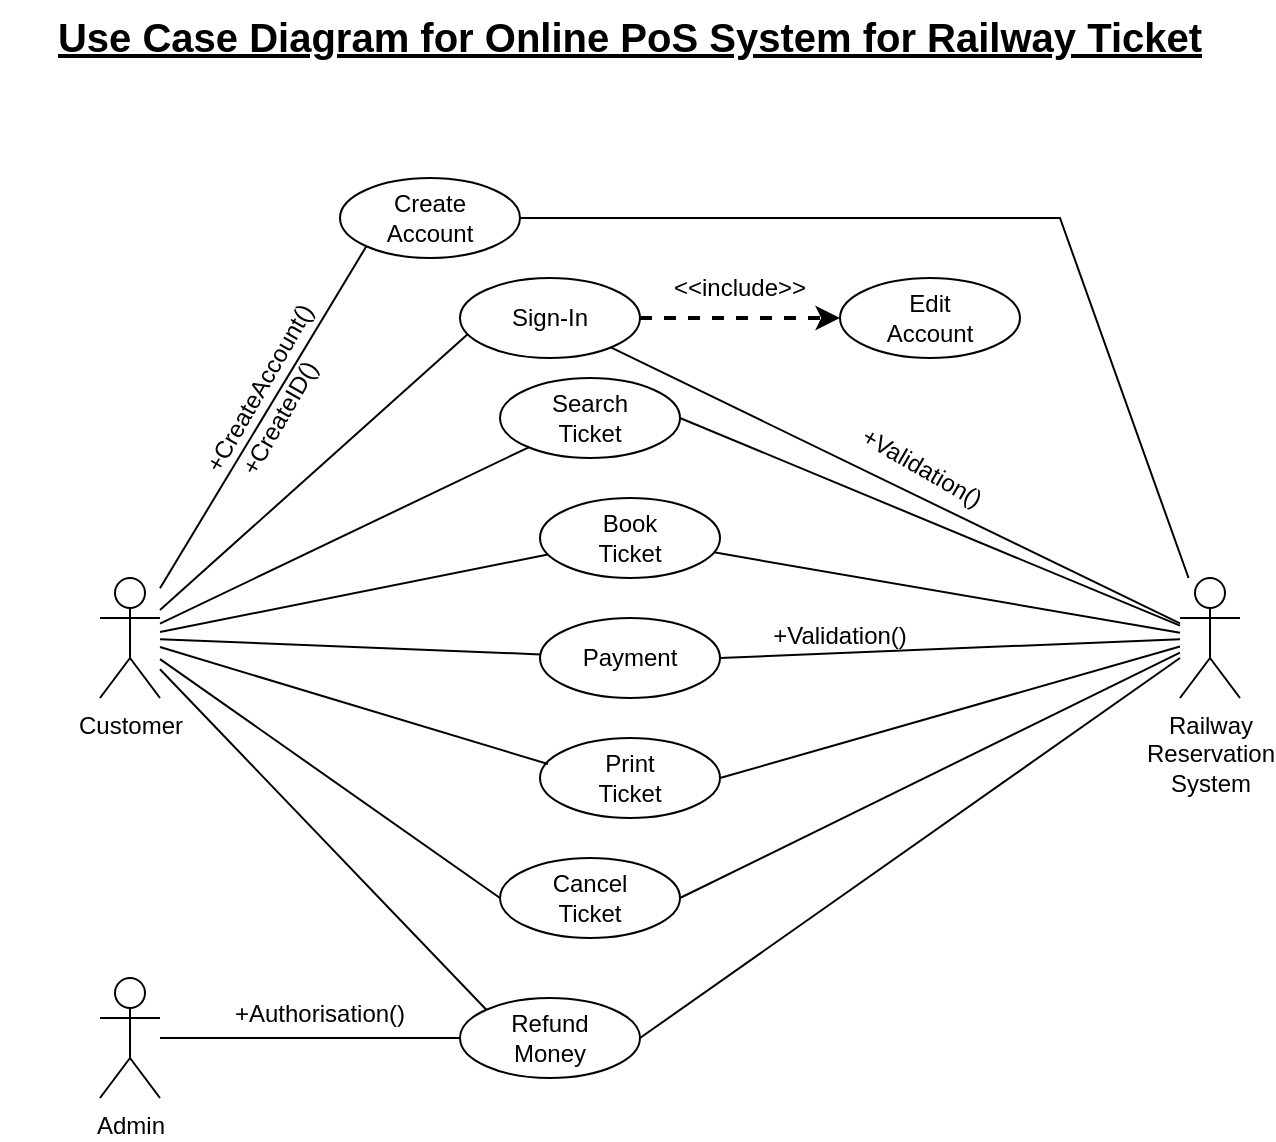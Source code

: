 <mxfile version="24.7.17">
  <diagram name="Page-1" id="V08ap8E0NVLRGJAHd-D4">
    <mxGraphModel dx="1044" dy="824" grid="1" gridSize="10" guides="1" tooltips="1" connect="1" arrows="1" fold="1" page="1" pageScale="1" pageWidth="827" pageHeight="1169" math="0" shadow="0">
      <root>
        <mxCell id="0" />
        <mxCell id="1" parent="0" />
        <mxCell id="MGUjlysSIzIO7Pa3lOrC-1" value="Customer" style="shape=umlActor;verticalLabelPosition=bottom;verticalAlign=top;html=1;outlineConnect=0;" parent="1" vertex="1">
          <mxGeometry x="140" y="329" width="30" height="60" as="geometry" />
        </mxCell>
        <mxCell id="MGUjlysSIzIO7Pa3lOrC-2" value="Railway&lt;div&gt;&lt;span style=&quot;background-color: initial;&quot;&gt;Reservation&lt;/span&gt;&lt;div&gt;&lt;div&gt;&lt;span style=&quot;background-color: initial;&quot;&gt;System&lt;/span&gt;&lt;/div&gt;&lt;/div&gt;&lt;/div&gt;" style="shape=umlActor;verticalLabelPosition=bottom;verticalAlign=top;html=1;outlineConnect=0;" parent="1" vertex="1">
          <mxGeometry x="680" y="329" width="30" height="60" as="geometry" />
        </mxCell>
        <mxCell id="ixWkI1Jx16nP_ZpbFffb-1" value="Create&lt;div&gt;Account&lt;/div&gt;" style="ellipse;whiteSpace=wrap;html=1;" vertex="1" parent="1">
          <mxGeometry x="260" y="129" width="90" height="40" as="geometry" />
        </mxCell>
        <mxCell id="ixWkI1Jx16nP_ZpbFffb-2" value="Sign-In" style="ellipse;whiteSpace=wrap;html=1;" vertex="1" parent="1">
          <mxGeometry x="320" y="179" width="90" height="40" as="geometry" />
        </mxCell>
        <mxCell id="ixWkI1Jx16nP_ZpbFffb-4" value="Search&lt;div&gt;Ticket&lt;/div&gt;" style="ellipse;whiteSpace=wrap;html=1;" vertex="1" parent="1">
          <mxGeometry x="340" y="229" width="90" height="40" as="geometry" />
        </mxCell>
        <mxCell id="ixWkI1Jx16nP_ZpbFffb-13" value="Book&lt;div&gt;Ticket&lt;/div&gt;" style="ellipse;whiteSpace=wrap;html=1;" vertex="1" parent="1">
          <mxGeometry x="360" y="289" width="90" height="40" as="geometry" />
        </mxCell>
        <mxCell id="ixWkI1Jx16nP_ZpbFffb-15" value="Payment" style="ellipse;whiteSpace=wrap;html=1;" vertex="1" parent="1">
          <mxGeometry x="360" y="349" width="90" height="40" as="geometry" />
        </mxCell>
        <mxCell id="ixWkI1Jx16nP_ZpbFffb-17" value="Print&lt;div&gt;Ticket&lt;/div&gt;" style="ellipse;whiteSpace=wrap;html=1;" vertex="1" parent="1">
          <mxGeometry x="360" y="409" width="90" height="40" as="geometry" />
        </mxCell>
        <mxCell id="ixWkI1Jx16nP_ZpbFffb-25" value="Cancel&lt;div&gt;Ticket&lt;/div&gt;" style="ellipse;whiteSpace=wrap;html=1;" vertex="1" parent="1">
          <mxGeometry x="340" y="469" width="90" height="40" as="geometry" />
        </mxCell>
        <mxCell id="ixWkI1Jx16nP_ZpbFffb-39" value="Refund&lt;div&gt;Money&lt;/div&gt;" style="ellipse;whiteSpace=wrap;html=1;" vertex="1" parent="1">
          <mxGeometry x="320" y="539" width="90" height="40" as="geometry" />
        </mxCell>
        <mxCell id="ixWkI1Jx16nP_ZpbFffb-44" value="" style="endArrow=none;html=1;rounded=0;entryX=0;entryY=1;entryDx=0;entryDy=0;" edge="1" parent="1" source="MGUjlysSIzIO7Pa3lOrC-1" target="ixWkI1Jx16nP_ZpbFffb-1">
          <mxGeometry width="50" height="50" relative="1" as="geometry">
            <mxPoint x="170" y="334" as="sourcePoint" />
            <mxPoint x="220" y="284" as="targetPoint" />
          </mxGeometry>
        </mxCell>
        <mxCell id="ixWkI1Jx16nP_ZpbFffb-45" value="" style="endArrow=none;html=1;rounded=0;entryX=0.044;entryY=0.7;entryDx=0;entryDy=0;entryPerimeter=0;" edge="1" parent="1" target="ixWkI1Jx16nP_ZpbFffb-2">
          <mxGeometry width="50" height="50" relative="1" as="geometry">
            <mxPoint x="170" y="345" as="sourcePoint" />
            <mxPoint x="323.96" y="209" as="targetPoint" />
          </mxGeometry>
        </mxCell>
        <mxCell id="ixWkI1Jx16nP_ZpbFffb-46" value="" style="endArrow=none;html=1;rounded=0;" edge="1" parent="1" source="MGUjlysSIzIO7Pa3lOrC-1" target="ixWkI1Jx16nP_ZpbFffb-4">
          <mxGeometry width="50" height="50" relative="1" as="geometry">
            <mxPoint x="400" y="479" as="sourcePoint" />
            <mxPoint x="450" y="429" as="targetPoint" />
          </mxGeometry>
        </mxCell>
        <mxCell id="ixWkI1Jx16nP_ZpbFffb-48" value="" style="endArrow=none;html=1;rounded=0;" edge="1" parent="1" source="MGUjlysSIzIO7Pa3lOrC-1" target="ixWkI1Jx16nP_ZpbFffb-13">
          <mxGeometry width="50" height="50" relative="1" as="geometry">
            <mxPoint x="400" y="479" as="sourcePoint" />
            <mxPoint x="450" y="429" as="targetPoint" />
          </mxGeometry>
        </mxCell>
        <mxCell id="ixWkI1Jx16nP_ZpbFffb-49" value="" style="endArrow=none;html=1;rounded=0;" edge="1" parent="1" source="MGUjlysSIzIO7Pa3lOrC-1" target="ixWkI1Jx16nP_ZpbFffb-15">
          <mxGeometry width="50" height="50" relative="1" as="geometry">
            <mxPoint x="400" y="479" as="sourcePoint" />
            <mxPoint x="450" y="429" as="targetPoint" />
          </mxGeometry>
        </mxCell>
        <mxCell id="ixWkI1Jx16nP_ZpbFffb-50" value="" style="endArrow=none;html=1;rounded=0;entryX=0.044;entryY=0.325;entryDx=0;entryDy=0;entryPerimeter=0;" edge="1" parent="1" source="MGUjlysSIzIO7Pa3lOrC-1" target="ixWkI1Jx16nP_ZpbFffb-17">
          <mxGeometry width="50" height="50" relative="1" as="geometry">
            <mxPoint x="400" y="479" as="sourcePoint" />
            <mxPoint x="450" y="429" as="targetPoint" />
          </mxGeometry>
        </mxCell>
        <mxCell id="ixWkI1Jx16nP_ZpbFffb-51" value="" style="endArrow=none;html=1;rounded=0;entryX=0;entryY=0.5;entryDx=0;entryDy=0;" edge="1" parent="1" source="MGUjlysSIzIO7Pa3lOrC-1" target="ixWkI1Jx16nP_ZpbFffb-25">
          <mxGeometry width="50" height="50" relative="1" as="geometry">
            <mxPoint x="400" y="479" as="sourcePoint" />
            <mxPoint x="450" y="429" as="targetPoint" />
          </mxGeometry>
        </mxCell>
        <mxCell id="ixWkI1Jx16nP_ZpbFffb-52" value="" style="endArrow=none;html=1;rounded=0;entryX=0;entryY=0;entryDx=0;entryDy=0;" edge="1" parent="1" source="MGUjlysSIzIO7Pa3lOrC-1" target="ixWkI1Jx16nP_ZpbFffb-39">
          <mxGeometry width="50" height="50" relative="1" as="geometry">
            <mxPoint x="400" y="479" as="sourcePoint" />
            <mxPoint x="450" y="429" as="targetPoint" />
          </mxGeometry>
        </mxCell>
        <mxCell id="ixWkI1Jx16nP_ZpbFffb-53" value="Edit&lt;div&gt;Account&lt;/div&gt;" style="ellipse;whiteSpace=wrap;html=1;" vertex="1" parent="1">
          <mxGeometry x="510" y="179" width="90" height="40" as="geometry" />
        </mxCell>
        <mxCell id="ixWkI1Jx16nP_ZpbFffb-56" value="+CreateAccount()" style="text;html=1;align=center;verticalAlign=middle;whiteSpace=wrap;rounded=0;rotation=-60;" vertex="1" parent="1">
          <mxGeometry x="190" y="219" width="60" height="30" as="geometry" />
        </mxCell>
        <mxCell id="ixWkI1Jx16nP_ZpbFffb-57" value="+CreateID()" style="text;html=1;align=center;verticalAlign=middle;whiteSpace=wrap;rounded=0;rotation=-60;" vertex="1" parent="1">
          <mxGeometry x="200" y="234" width="60" height="30" as="geometry" />
        </mxCell>
        <mxCell id="ixWkI1Jx16nP_ZpbFffb-59" value="&amp;lt;&amp;lt;include&amp;gt;&amp;gt;" style="text;html=1;align=center;verticalAlign=middle;whiteSpace=wrap;rounded=0;" vertex="1" parent="1">
          <mxGeometry x="430" y="169" width="60" height="30" as="geometry" />
        </mxCell>
        <mxCell id="ixWkI1Jx16nP_ZpbFffb-60" value="" style="endArrow=classic;html=1;rounded=0;exitX=1;exitY=0.5;exitDx=0;exitDy=0;entryX=0;entryY=0.5;entryDx=0;entryDy=0;dashed=1;strokeWidth=2;" edge="1" parent="1" source="ixWkI1Jx16nP_ZpbFffb-2" target="ixWkI1Jx16nP_ZpbFffb-53">
          <mxGeometry width="50" height="50" relative="1" as="geometry">
            <mxPoint x="570" y="469" as="sourcePoint" />
            <mxPoint x="620" y="419" as="targetPoint" />
          </mxGeometry>
        </mxCell>
        <mxCell id="ixWkI1Jx16nP_ZpbFffb-61" value="" style="endArrow=none;html=1;rounded=0;exitX=1;exitY=0.5;exitDx=0;exitDy=0;" edge="1" parent="1" source="ixWkI1Jx16nP_ZpbFffb-1" target="MGUjlysSIzIO7Pa3lOrC-2">
          <mxGeometry width="50" height="50" relative="1" as="geometry">
            <mxPoint x="570" y="469" as="sourcePoint" />
            <mxPoint x="620" y="419" as="targetPoint" />
            <Array as="points">
              <mxPoint x="620" y="149" />
            </Array>
          </mxGeometry>
        </mxCell>
        <mxCell id="ixWkI1Jx16nP_ZpbFffb-62" value="" style="endArrow=none;html=1;rounded=0;" edge="1" parent="1" source="ixWkI1Jx16nP_ZpbFffb-2" target="MGUjlysSIzIO7Pa3lOrC-2">
          <mxGeometry width="50" height="50" relative="1" as="geometry">
            <mxPoint x="570" y="469" as="sourcePoint" />
            <mxPoint x="670" y="335" as="targetPoint" />
          </mxGeometry>
        </mxCell>
        <mxCell id="ixWkI1Jx16nP_ZpbFffb-64" value="" style="endArrow=none;html=1;rounded=0;exitX=1;exitY=0.5;exitDx=0;exitDy=0;" edge="1" parent="1" source="ixWkI1Jx16nP_ZpbFffb-4" target="MGUjlysSIzIO7Pa3lOrC-2">
          <mxGeometry width="50" height="50" relative="1" as="geometry">
            <mxPoint x="570" y="469" as="sourcePoint" />
            <mxPoint x="690" y="359" as="targetPoint" />
          </mxGeometry>
        </mxCell>
        <mxCell id="ixWkI1Jx16nP_ZpbFffb-66" value="" style="endArrow=none;html=1;rounded=0;" edge="1" parent="1" source="ixWkI1Jx16nP_ZpbFffb-13" target="MGUjlysSIzIO7Pa3lOrC-2">
          <mxGeometry width="50" height="50" relative="1" as="geometry">
            <mxPoint x="440" y="319" as="sourcePoint" />
            <mxPoint x="620" y="419" as="targetPoint" />
          </mxGeometry>
        </mxCell>
        <mxCell id="ixWkI1Jx16nP_ZpbFffb-67" value="" style="endArrow=none;html=1;rounded=0;exitX=1;exitY=0.5;exitDx=0;exitDy=0;" edge="1" parent="1" source="ixWkI1Jx16nP_ZpbFffb-15" target="MGUjlysSIzIO7Pa3lOrC-2">
          <mxGeometry width="50" height="50" relative="1" as="geometry">
            <mxPoint x="470" y="389" as="sourcePoint" />
            <mxPoint x="620" y="419" as="targetPoint" />
          </mxGeometry>
        </mxCell>
        <mxCell id="ixWkI1Jx16nP_ZpbFffb-68" value="" style="endArrow=none;html=1;rounded=0;exitX=1;exitY=0.5;exitDx=0;exitDy=0;" edge="1" parent="1" source="ixWkI1Jx16nP_ZpbFffb-17" target="MGUjlysSIzIO7Pa3lOrC-2">
          <mxGeometry width="50" height="50" relative="1" as="geometry">
            <mxPoint x="570" y="469" as="sourcePoint" />
            <mxPoint x="620" y="419" as="targetPoint" />
          </mxGeometry>
        </mxCell>
        <mxCell id="ixWkI1Jx16nP_ZpbFffb-69" value="" style="endArrow=none;html=1;rounded=0;exitX=1;exitY=0.5;exitDx=0;exitDy=0;" edge="1" parent="1" source="ixWkI1Jx16nP_ZpbFffb-25" target="MGUjlysSIzIO7Pa3lOrC-2">
          <mxGeometry width="50" height="50" relative="1" as="geometry">
            <mxPoint x="570" y="469" as="sourcePoint" />
            <mxPoint x="620" y="419" as="targetPoint" />
          </mxGeometry>
        </mxCell>
        <mxCell id="ixWkI1Jx16nP_ZpbFffb-70" value="" style="endArrow=none;html=1;rounded=0;exitX=1;exitY=0.5;exitDx=0;exitDy=0;" edge="1" parent="1" source="ixWkI1Jx16nP_ZpbFffb-39">
          <mxGeometry width="50" height="50" relative="1" as="geometry">
            <mxPoint x="570" y="469" as="sourcePoint" />
            <mxPoint x="680" y="369" as="targetPoint" />
          </mxGeometry>
        </mxCell>
        <mxCell id="ixWkI1Jx16nP_ZpbFffb-71" value="Admin" style="shape=umlActor;verticalLabelPosition=bottom;verticalAlign=top;html=1;outlineConnect=0;" vertex="1" parent="1">
          <mxGeometry x="140" y="529" width="30" height="60" as="geometry" />
        </mxCell>
        <mxCell id="ixWkI1Jx16nP_ZpbFffb-72" value="" style="endArrow=none;html=1;rounded=0;" edge="1" parent="1" source="ixWkI1Jx16nP_ZpbFffb-71" target="ixWkI1Jx16nP_ZpbFffb-39">
          <mxGeometry width="50" height="50" relative="1" as="geometry">
            <mxPoint x="430" y="429" as="sourcePoint" />
            <mxPoint x="480" y="379" as="targetPoint" />
          </mxGeometry>
        </mxCell>
        <mxCell id="ixWkI1Jx16nP_ZpbFffb-73" value="+Validation()" style="text;html=1;align=center;verticalAlign=middle;whiteSpace=wrap;rounded=0;rotation=30;" vertex="1" parent="1">
          <mxGeometry x="521" y="259" width="60" height="30" as="geometry" />
        </mxCell>
        <mxCell id="ixWkI1Jx16nP_ZpbFffb-74" value="+Validation()" style="text;html=1;align=center;verticalAlign=middle;whiteSpace=wrap;rounded=0;rotation=0;" vertex="1" parent="1">
          <mxGeometry x="480" y="343" width="60" height="30" as="geometry" />
        </mxCell>
        <mxCell id="ixWkI1Jx16nP_ZpbFffb-75" value="&lt;font style=&quot;font-size: 12px;&quot;&gt;+Authorisation()&lt;/font&gt;" style="text;html=1;align=center;verticalAlign=middle;whiteSpace=wrap;rounded=0;fontSize=12;" vertex="1" parent="1">
          <mxGeometry x="220" y="532" width="60" height="30" as="geometry" />
        </mxCell>
        <mxCell id="ixWkI1Jx16nP_ZpbFffb-76" value="&lt;h1 style=&quot;margin-top: 0px; font-size: 20px;&quot;&gt;&lt;span style=&quot;background-color: initial; font-size: 20px;&quot;&gt;Use Case Diagram for Online PoS System for Railway Ticket&lt;/span&gt;&lt;br style=&quot;font-size: 20px;&quot;&gt;&lt;/h1&gt;" style="text;html=1;whiteSpace=wrap;overflow=hidden;rounded=0;fontSize=20;fontStyle=5;align=center;" vertex="1" parent="1">
          <mxGeometry x="90" y="40" width="630" height="40" as="geometry" />
        </mxCell>
      </root>
    </mxGraphModel>
  </diagram>
</mxfile>
